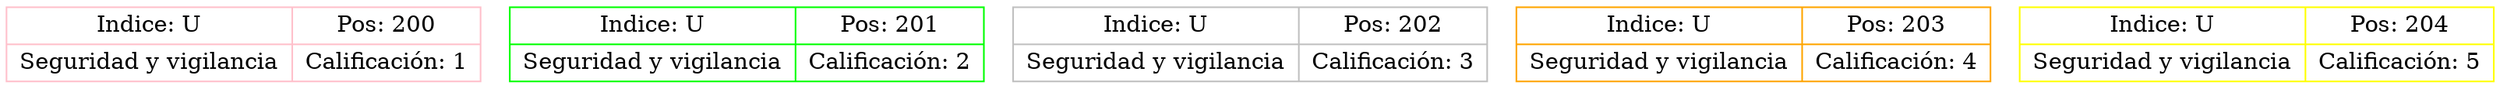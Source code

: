digraph Daniel40{
node[shape=record];
node200[color=pink, fillcolor=violet, label="{Indice: U|Seguridad y vigilancia}|{Pos: 200|Calificación: 1}"];
node201[color=green, fillcolor=red, label="{Indice: U|Seguridad y vigilancia}|{Pos: 201|Calificación: 2}"];
node202[color=gray, fillcolor=blue, label="{Indice: U|Seguridad y vigilancia}|{Pos: 202|Calificación: 3}"];
node203[color=orange, fillcolor=violet, label="{Indice: U|Seguridad y vigilancia}|{Pos: 203|Calificación: 4}"];
node204[color=yellow, fillcolor=orange, label="{Indice: U|Seguridad y vigilancia}|{Pos: 204|Calificación: 5}"];
}